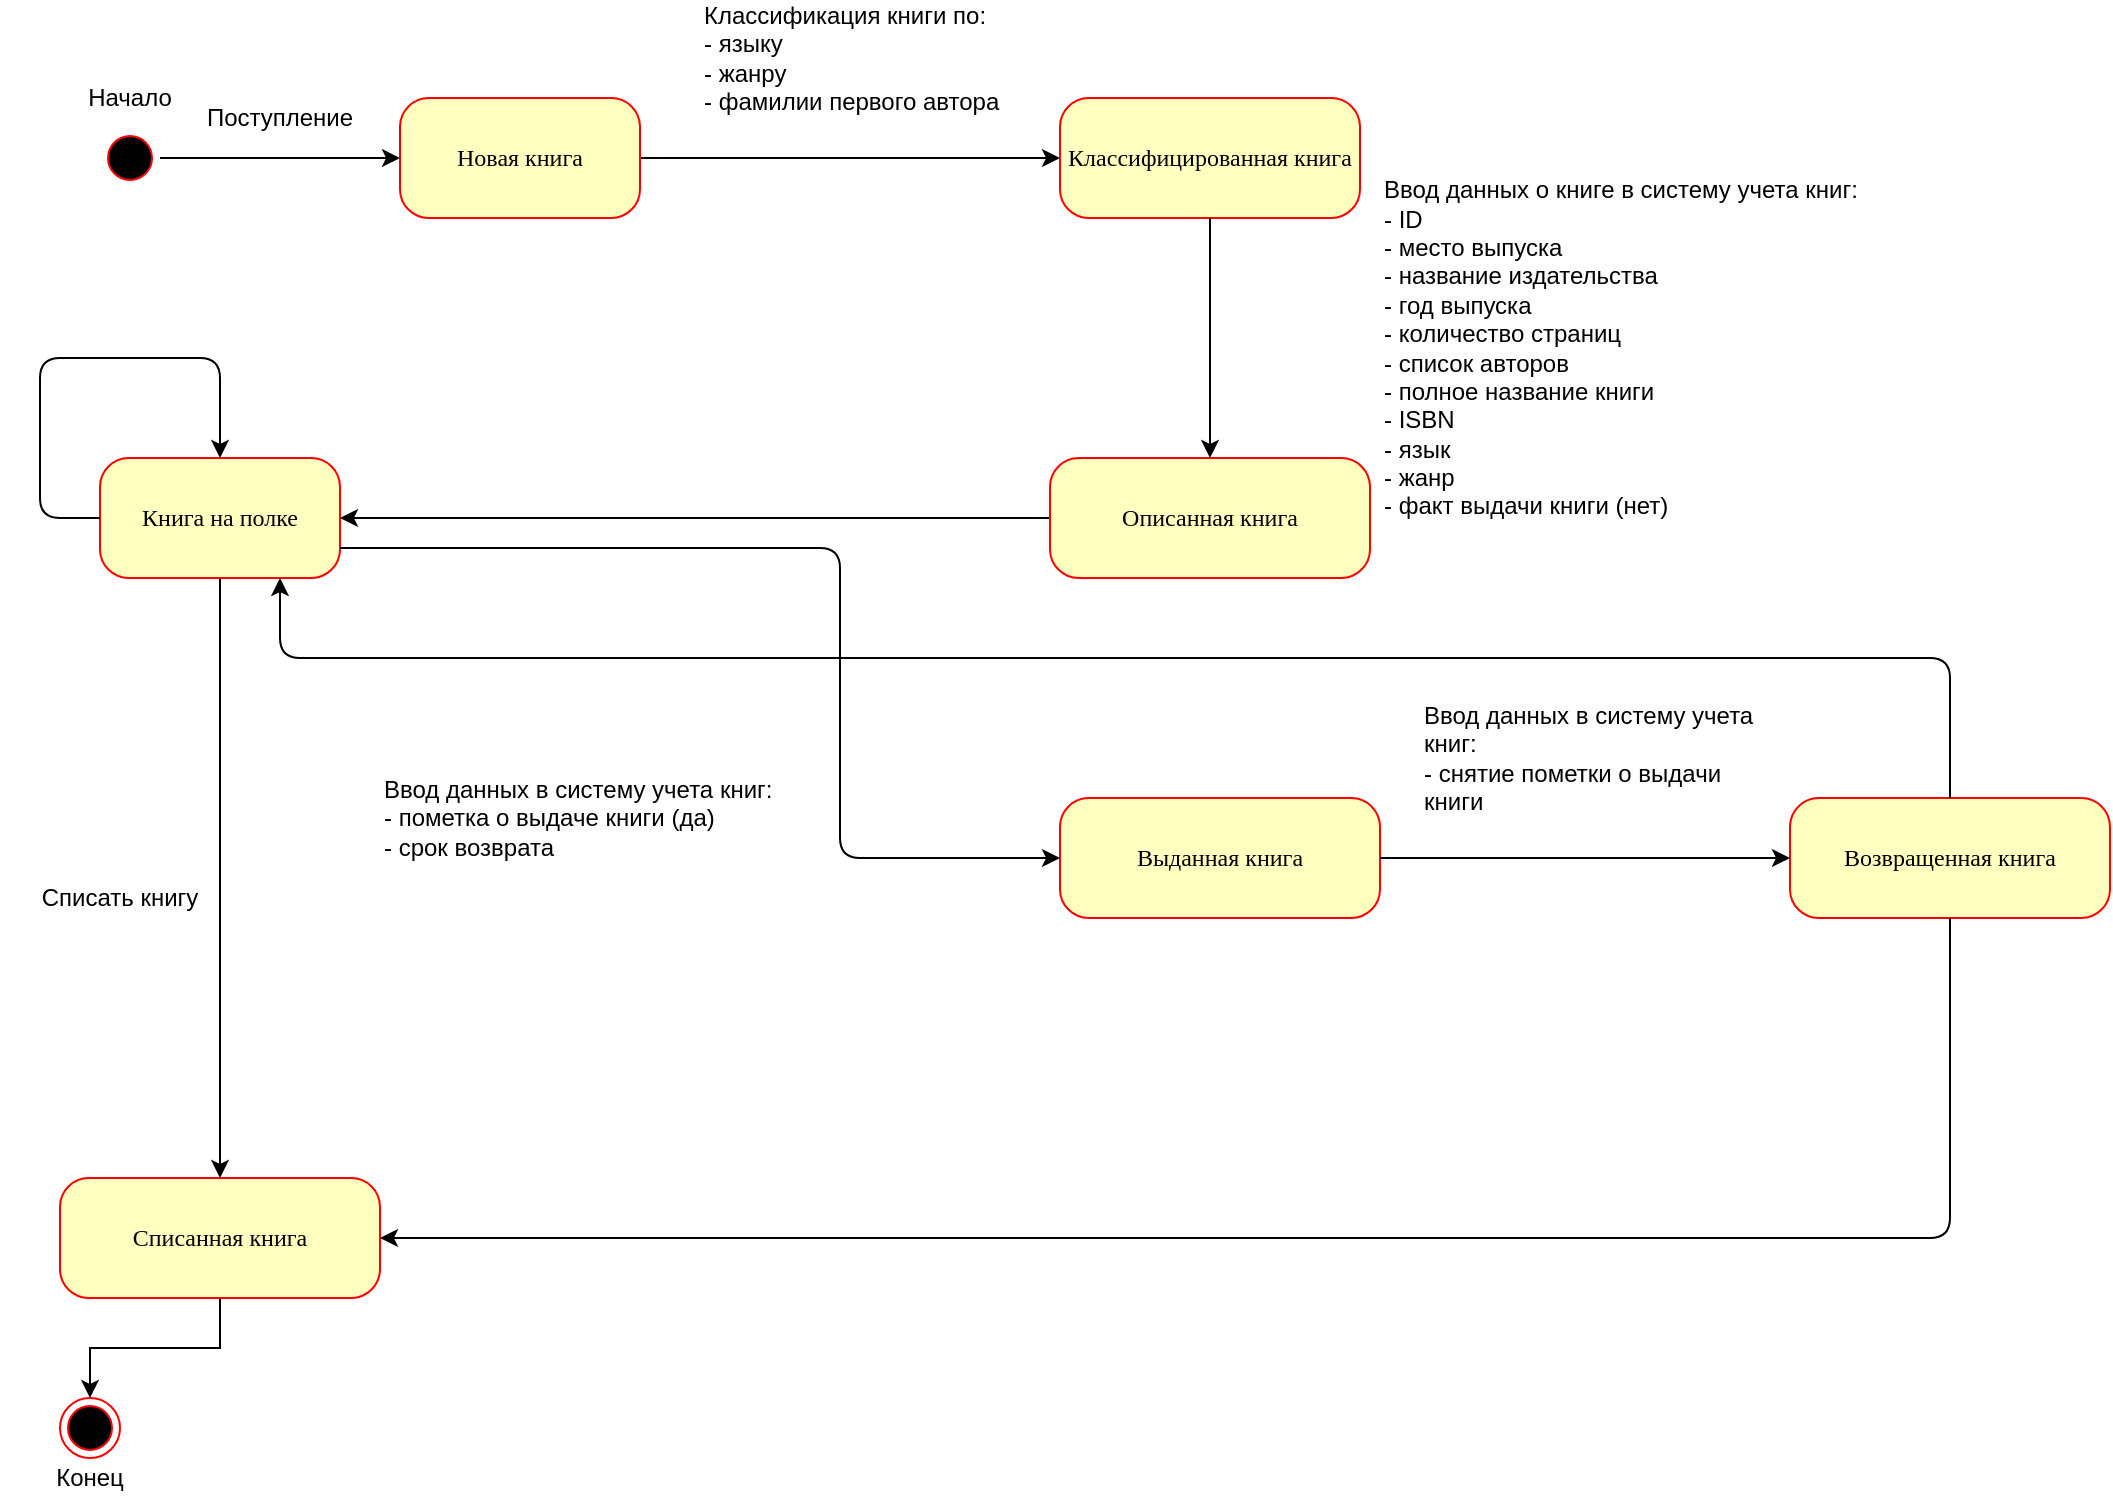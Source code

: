 <mxfile version="15.3.1" type="device"><diagram name="Page-1" id="58cdce13-f638-feb5-8d6f-7d28b1aa9fa0"><mxGraphModel dx="1422" dy="705" grid="1" gridSize="10" guides="1" tooltips="1" connect="1" arrows="1" fold="1" page="1" pageScale="1" pageWidth="1100" pageHeight="850" background="none" math="0" shadow="0"><root><mxCell id="0"/><mxCell id="1" parent="0"/><mxCell id="S1eE02pY7BaMOiYjdKyX-7" value="" style="edgeStyle=orthogonalEdgeStyle;rounded=0;orthogonalLoop=1;jettySize=auto;html=1;" edge="1" parent="1" source="382b91b5511bd0f7-1" target="382b91b5511bd0f7-6"><mxGeometry relative="1" as="geometry"/></mxCell><mxCell id="382b91b5511bd0f7-1" value="" style="ellipse;html=1;shape=startState;fillColor=#000000;strokeColor=#ff0000;rounded=1;shadow=0;comic=0;labelBackgroundColor=none;fontFamily=Verdana;fontSize=12;fontColor=#000000;align=center;direction=south;" parent="1" vertex="1"><mxGeometry x="90" y="135" width="30" height="30" as="geometry"/></mxCell><mxCell id="S1eE02pY7BaMOiYjdKyX-4" value="" style="edgeStyle=orthogonalEdgeStyle;rounded=0;orthogonalLoop=1;jettySize=auto;html=1;entryX=0;entryY=0.5;entryDx=0;entryDy=0;" edge="1" parent="1" source="382b91b5511bd0f7-6" target="S1eE02pY7BaMOiYjdKyX-63"><mxGeometry relative="1" as="geometry"><mxPoint x="480" y="150" as="targetPoint"/></mxGeometry></mxCell><mxCell id="382b91b5511bd0f7-6" value="Новая книга" style="rounded=1;whiteSpace=wrap;html=1;arcSize=24;fillColor=#ffffc0;strokeColor=#ff0000;shadow=0;comic=0;labelBackgroundColor=none;fontFamily=Verdana;fontSize=12;fontColor=#000000;align=center;" parent="1" vertex="1"><mxGeometry x="240" y="120" width="120" height="60" as="geometry"/></mxCell><mxCell id="S1eE02pY7BaMOiYjdKyX-3" value="Поступление" style="text;html=1;strokeColor=none;fillColor=none;align=center;verticalAlign=middle;whiteSpace=wrap;rounded=0;" vertex="1" parent="1"><mxGeometry x="160" y="120" width="40" height="20" as="geometry"/></mxCell><mxCell id="S1eE02pY7BaMOiYjdKyX-8" value="Ввод данных о книге в систему учета книг:&lt;br&gt;- ID&lt;br&gt;- место выпуска&amp;nbsp;&lt;br&gt;- название издательства&lt;br&gt;- год выпуска&lt;br&gt;- количество страниц&lt;br&gt;- список авторов&lt;br&gt;- полное название книги&lt;br&gt;- ISBN&lt;br&gt;- язык&lt;br&gt;- жанр&lt;br&gt;- факт выдачи книги (нет)" style="text;html=1;strokeColor=none;fillColor=none;align=left;verticalAlign=middle;whiteSpace=wrap;rounded=0;" vertex="1" parent="1"><mxGeometry x="730" y="240" width="270" height="10" as="geometry"/></mxCell><mxCell id="S1eE02pY7BaMOiYjdKyX-11" value="Классификация книги по:&lt;br&gt;- языку&lt;br&gt;- жанру&lt;br&gt;- фамилии первого автора" style="text;html=1;strokeColor=none;fillColor=none;align=left;verticalAlign=middle;whiteSpace=wrap;rounded=0;" vertex="1" parent="1"><mxGeometry x="390" y="90" width="150" height="20" as="geometry"/></mxCell><mxCell id="S1eE02pY7BaMOiYjdKyX-27" value="" style="edgeStyle=orthogonalEdgeStyle;rounded=0;orthogonalLoop=1;jettySize=auto;html=1;entryX=0.5;entryY=0;entryDx=0;entryDy=0;" edge="1" parent="1" source="S1eE02pY7BaMOiYjdKyX-20" target="S1eE02pY7BaMOiYjdKyX-49"><mxGeometry relative="1" as="geometry"><mxPoint x="140" y="630" as="targetPoint"/></mxGeometry></mxCell><mxCell id="S1eE02pY7BaMOiYjdKyX-20" value="Книга на полке" style="rounded=1;whiteSpace=wrap;html=1;arcSize=24;fillColor=#ffffc0;strokeColor=#ff0000;shadow=0;comic=0;labelBackgroundColor=none;fontFamily=Verdana;fontSize=12;fontColor=#000000;align=center;" vertex="1" parent="1"><mxGeometry x="90" y="300" width="120" height="60" as="geometry"/></mxCell><mxCell id="S1eE02pY7BaMOiYjdKyX-38" value="" style="ellipse;html=1;shape=endState;fillColor=#000000;strokeColor=#ff0000;rounded=1;shadow=0;comic=0;labelBackgroundColor=none;fontFamily=Verdana;fontSize=12;fontColor=#000000;align=center;" vertex="1" parent="1"><mxGeometry x="70" y="770" width="30" height="30" as="geometry"/></mxCell><mxCell id="S1eE02pY7BaMOiYjdKyX-39" value="Выданная книга" style="rounded=1;whiteSpace=wrap;html=1;arcSize=24;fillColor=#ffffc0;strokeColor=#ff0000;shadow=0;comic=0;labelBackgroundColor=none;fontFamily=Verdana;fontSize=12;fontColor=#000000;align=center;" vertex="1" parent="1"><mxGeometry x="570" y="470" width="160" height="60" as="geometry"/></mxCell><mxCell id="S1eE02pY7BaMOiYjdKyX-43" value="Списать книгу" style="text;html=1;strokeColor=none;fillColor=none;align=center;verticalAlign=middle;whiteSpace=wrap;rounded=0;" vertex="1" parent="1"><mxGeometry x="40" y="510" width="120" height="20" as="geometry"/></mxCell><mxCell id="S1eE02pY7BaMOiYjdKyX-44" value="&lt;div&gt;&lt;span&gt;Ввод данных в систему учета книг:&lt;/span&gt;&lt;/div&gt;&lt;div&gt;&lt;span&gt;- пометка о выдаче книги (да)&lt;/span&gt;&lt;/div&gt;&lt;div&gt;&lt;span&gt;- срок возврата&lt;/span&gt;&lt;/div&gt;" style="text;html=1;strokeColor=none;fillColor=none;align=left;verticalAlign=middle;whiteSpace=wrap;rounded=0;" vertex="1" parent="1"><mxGeometry x="230" y="470" width="210" height="20" as="geometry"/></mxCell><mxCell id="S1eE02pY7BaMOiYjdKyX-47" value="Конец" style="text;html=1;strokeColor=none;fillColor=none;align=center;verticalAlign=middle;whiteSpace=wrap;rounded=0;" vertex="1" parent="1"><mxGeometry x="65" y="800" width="40" height="20" as="geometry"/></mxCell><mxCell id="S1eE02pY7BaMOiYjdKyX-50" value="" style="edgeStyle=orthogonalEdgeStyle;rounded=0;orthogonalLoop=1;jettySize=auto;html=1;" edge="1" parent="1" source="S1eE02pY7BaMOiYjdKyX-49" target="S1eE02pY7BaMOiYjdKyX-38"><mxGeometry relative="1" as="geometry"/></mxCell><mxCell id="S1eE02pY7BaMOiYjdKyX-49" value="Списанная книга" style="rounded=1;whiteSpace=wrap;html=1;arcSize=24;fillColor=#ffffc0;strokeColor=#ff0000;shadow=0;comic=0;labelBackgroundColor=none;fontFamily=Verdana;fontSize=12;fontColor=#000000;align=center;" vertex="1" parent="1"><mxGeometry x="70" y="660" width="160" height="60" as="geometry"/></mxCell><mxCell id="S1eE02pY7BaMOiYjdKyX-53" value="Начало" style="text;html=1;strokeColor=none;fillColor=none;align=center;verticalAlign=middle;whiteSpace=wrap;rounded=0;" vertex="1" parent="1"><mxGeometry x="85" y="110" width="40" height="20" as="geometry"/></mxCell><mxCell id="S1eE02pY7BaMOiYjdKyX-56" value="Возвращенная книга" style="rounded=1;whiteSpace=wrap;html=1;arcSize=24;fillColor=#ffffc0;strokeColor=#ff0000;shadow=0;comic=0;labelBackgroundColor=none;fontFamily=Verdana;fontSize=12;fontColor=#000000;align=center;" vertex="1" parent="1"><mxGeometry x="935" y="470" width="160" height="60" as="geometry"/></mxCell><mxCell id="S1eE02pY7BaMOiYjdKyX-57" value="" style="endArrow=classic;html=1;entryX=0;entryY=0.5;entryDx=0;entryDy=0;exitX=1;exitY=0.5;exitDx=0;exitDy=0;" edge="1" parent="1" source="S1eE02pY7BaMOiYjdKyX-39" target="S1eE02pY7BaMOiYjdKyX-56"><mxGeometry width="50" height="50" relative="1" as="geometry"><mxPoint x="730" y="590" as="sourcePoint"/><mxPoint x="780" y="540" as="targetPoint"/></mxGeometry></mxCell><mxCell id="S1eE02pY7BaMOiYjdKyX-58" value="Ввод данных в систему учета книг:&amp;nbsp;&lt;br&gt;- снятие пометки о выдачи книги" style="text;html=1;strokeColor=none;fillColor=none;align=left;verticalAlign=middle;whiteSpace=wrap;rounded=0;" vertex="1" parent="1"><mxGeometry x="750" y="440" width="170" height="20" as="geometry"/></mxCell><mxCell id="S1eE02pY7BaMOiYjdKyX-63" value="Классифицированная книга" style="rounded=1;whiteSpace=wrap;html=1;arcSize=24;fillColor=#ffffc0;strokeColor=#ff0000;shadow=0;comic=0;labelBackgroundColor=none;fontFamily=Verdana;fontSize=12;fontColor=#000000;align=center;" vertex="1" parent="1"><mxGeometry x="570" y="120" width="150" height="60" as="geometry"/></mxCell><mxCell id="S1eE02pY7BaMOiYjdKyX-64" value="" style="endArrow=classic;html=1;exitX=0;exitY=0.5;exitDx=0;exitDy=0;entryX=0.5;entryY=0;entryDx=0;entryDy=0;" edge="1" parent="1" source="S1eE02pY7BaMOiYjdKyX-20" target="S1eE02pY7BaMOiYjdKyX-20"><mxGeometry width="50" height="50" relative="1" as="geometry"><mxPoint x="520" y="400" as="sourcePoint"/><mxPoint x="570" y="350" as="targetPoint"/><Array as="points"><mxPoint x="60" y="330"/><mxPoint x="60" y="290"/><mxPoint x="60" y="250"/><mxPoint x="90" y="250"/><mxPoint x="150" y="250"/></Array></mxGeometry></mxCell><mxCell id="S1eE02pY7BaMOiYjdKyX-66" value="" style="edgeStyle=orthogonalEdgeStyle;rounded=0;orthogonalLoop=1;jettySize=auto;html=1;" edge="1" parent="1" source="S1eE02pY7BaMOiYjdKyX-65" target="S1eE02pY7BaMOiYjdKyX-20"><mxGeometry relative="1" as="geometry"/></mxCell><mxCell id="S1eE02pY7BaMOiYjdKyX-65" value="Описанная книга" style="rounded=1;whiteSpace=wrap;html=1;arcSize=24;fillColor=#ffffc0;strokeColor=#ff0000;shadow=0;comic=0;labelBackgroundColor=none;fontFamily=Verdana;fontSize=12;fontColor=#000000;align=center;" vertex="1" parent="1"><mxGeometry x="565" y="300" width="160" height="60" as="geometry"/></mxCell><mxCell id="S1eE02pY7BaMOiYjdKyX-68" value="" style="endArrow=classic;html=1;exitX=0.5;exitY=1;exitDx=0;exitDy=0;" edge="1" parent="1" source="S1eE02pY7BaMOiYjdKyX-63" target="S1eE02pY7BaMOiYjdKyX-65"><mxGeometry width="50" height="50" relative="1" as="geometry"><mxPoint x="520" y="400" as="sourcePoint"/><mxPoint x="570" y="350" as="targetPoint"/></mxGeometry></mxCell><mxCell id="S1eE02pY7BaMOiYjdKyX-70" value="" style="endArrow=classic;html=1;exitX=1;exitY=0.75;exitDx=0;exitDy=0;entryX=0;entryY=0.5;entryDx=0;entryDy=0;" edge="1" parent="1" source="S1eE02pY7BaMOiYjdKyX-20" target="S1eE02pY7BaMOiYjdKyX-39"><mxGeometry width="50" height="50" relative="1" as="geometry"><mxPoint x="520" y="500" as="sourcePoint"/><mxPoint x="570" y="450" as="targetPoint"/><Array as="points"><mxPoint x="460" y="345"/><mxPoint x="460" y="500"/></Array></mxGeometry></mxCell><mxCell id="S1eE02pY7BaMOiYjdKyX-72" value="" style="endArrow=classic;html=1;entryX=1;entryY=0.5;entryDx=0;entryDy=0;exitX=0.5;exitY=1;exitDx=0;exitDy=0;" edge="1" parent="1" source="S1eE02pY7BaMOiYjdKyX-56" target="S1eE02pY7BaMOiYjdKyX-49"><mxGeometry width="50" height="50" relative="1" as="geometry"><mxPoint x="935" y="500" as="sourcePoint"/><mxPoint x="985" y="450" as="targetPoint"/><Array as="points"><mxPoint x="1015" y="690"/></Array></mxGeometry></mxCell><mxCell id="S1eE02pY7BaMOiYjdKyX-73" value="" style="endArrow=classic;html=1;exitX=0.5;exitY=0;exitDx=0;exitDy=0;entryX=0.75;entryY=1;entryDx=0;entryDy=0;" edge="1" parent="1" source="S1eE02pY7BaMOiYjdKyX-56" target="S1eE02pY7BaMOiYjdKyX-20"><mxGeometry width="50" height="50" relative="1" as="geometry"><mxPoint x="520" y="500" as="sourcePoint"/><mxPoint x="570" y="450" as="targetPoint"/><Array as="points"><mxPoint x="1015" y="400"/><mxPoint x="600" y="400"/><mxPoint x="180" y="400"/></Array></mxGeometry></mxCell></root></mxGraphModel></diagram></mxfile>